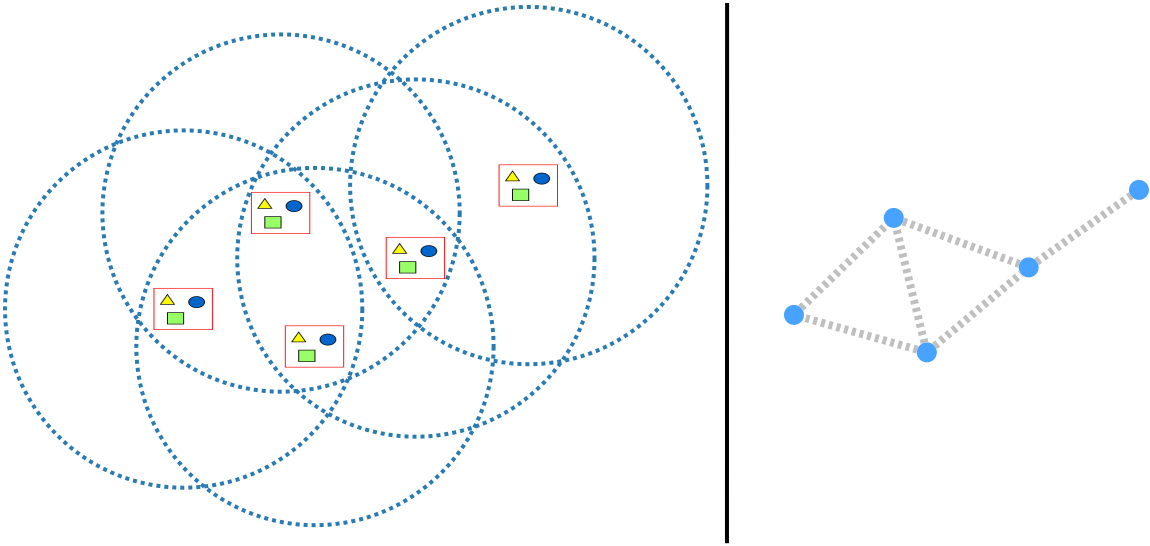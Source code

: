 <?xml version="1.0" encoding="UTF-8"?>
<dia:diagram xmlns:dia="http://www.lysator.liu.se/~alla/dia/">
  <dia:layer name="Hintergrund" visible="true" active="true">
    <dia:group>
      <dia:group>
        <dia:object type="Geometric - Perfect Circle" version="1" id="O0">
          <dia:attribute name="obj_pos">
            <dia:point val="45.044,10.883"/>
          </dia:attribute>
          <dia:attribute name="obj_bb">
            <dia:rectangle val="44.994,10.833;45.994,11.833"/>
          </dia:attribute>
          <dia:attribute name="meta">
            <dia:composite type="dict"/>
          </dia:attribute>
          <dia:attribute name="elem_corner">
            <dia:point val="45.044,10.883"/>
          </dia:attribute>
          <dia:attribute name="elem_width">
            <dia:real val="0.9"/>
          </dia:attribute>
          <dia:attribute name="elem_height">
            <dia:real val="0.9"/>
          </dia:attribute>
          <dia:attribute name="line_width">
            <dia:real val="0.1"/>
          </dia:attribute>
          <dia:attribute name="line_colour">
            <dia:color val="#47a3ff"/>
          </dia:attribute>
          <dia:attribute name="fill_colour">
            <dia:color val="#47a3ff"/>
          </dia:attribute>
          <dia:attribute name="show_background">
            <dia:boolean val="true"/>
          </dia:attribute>
          <dia:attribute name="line_style">
            <dia:enum val="0"/>
            <dia:real val="1"/>
          </dia:attribute>
          <dia:attribute name="flip_horizontal">
            <dia:boolean val="false"/>
          </dia:attribute>
          <dia:attribute name="flip_vertical">
            <dia:boolean val="false"/>
          </dia:attribute>
          <dia:attribute name="subscale">
            <dia:real val="1"/>
          </dia:attribute>
        </dia:object>
        <dia:object type="Geometric - Perfect Circle" version="1" id="O1">
          <dia:attribute name="obj_pos">
            <dia:point val="27.794,17.133"/>
          </dia:attribute>
          <dia:attribute name="obj_bb">
            <dia:rectangle val="27.744,17.083;28.744,18.083"/>
          </dia:attribute>
          <dia:attribute name="meta">
            <dia:composite type="dict"/>
          </dia:attribute>
          <dia:attribute name="elem_corner">
            <dia:point val="27.794,17.133"/>
          </dia:attribute>
          <dia:attribute name="elem_width">
            <dia:real val="0.9"/>
          </dia:attribute>
          <dia:attribute name="elem_height">
            <dia:real val="0.9"/>
          </dia:attribute>
          <dia:attribute name="line_width">
            <dia:real val="0.1"/>
          </dia:attribute>
          <dia:attribute name="line_colour">
            <dia:color val="#47a3ff"/>
          </dia:attribute>
          <dia:attribute name="fill_colour">
            <dia:color val="#47a3ff"/>
          </dia:attribute>
          <dia:attribute name="show_background">
            <dia:boolean val="true"/>
          </dia:attribute>
          <dia:attribute name="line_style">
            <dia:enum val="0"/>
            <dia:real val="1"/>
          </dia:attribute>
          <dia:attribute name="flip_horizontal">
            <dia:boolean val="false"/>
          </dia:attribute>
          <dia:attribute name="flip_vertical">
            <dia:boolean val="false"/>
          </dia:attribute>
          <dia:attribute name="subscale">
            <dia:real val="1"/>
          </dia:attribute>
        </dia:object>
        <dia:object type="Geometric - Perfect Circle" version="1" id="O2">
          <dia:attribute name="obj_pos">
            <dia:point val="34.439,19.008"/>
          </dia:attribute>
          <dia:attribute name="obj_bb">
            <dia:rectangle val="34.389,18.958;35.389,19.958"/>
          </dia:attribute>
          <dia:attribute name="meta">
            <dia:composite type="dict"/>
          </dia:attribute>
          <dia:attribute name="elem_corner">
            <dia:point val="34.439,19.008"/>
          </dia:attribute>
          <dia:attribute name="elem_width">
            <dia:real val="0.9"/>
          </dia:attribute>
          <dia:attribute name="elem_height">
            <dia:real val="0.9"/>
          </dia:attribute>
          <dia:attribute name="line_width">
            <dia:real val="0.1"/>
          </dia:attribute>
          <dia:attribute name="line_colour">
            <dia:color val="#47a3ff"/>
          </dia:attribute>
          <dia:attribute name="fill_colour">
            <dia:color val="#47a3ff"/>
          </dia:attribute>
          <dia:attribute name="show_background">
            <dia:boolean val="true"/>
          </dia:attribute>
          <dia:attribute name="line_style">
            <dia:enum val="0"/>
            <dia:real val="1"/>
          </dia:attribute>
          <dia:attribute name="flip_horizontal">
            <dia:boolean val="false"/>
          </dia:attribute>
          <dia:attribute name="flip_vertical">
            <dia:boolean val="false"/>
          </dia:attribute>
          <dia:attribute name="subscale">
            <dia:real val="1"/>
          </dia:attribute>
        </dia:object>
        <dia:object type="Geometric - Perfect Circle" version="1" id="O3">
          <dia:attribute name="obj_pos">
            <dia:point val="32.784,12.283"/>
          </dia:attribute>
          <dia:attribute name="obj_bb">
            <dia:rectangle val="32.734,12.233;33.734,13.233"/>
          </dia:attribute>
          <dia:attribute name="meta">
            <dia:composite type="dict"/>
          </dia:attribute>
          <dia:attribute name="elem_corner">
            <dia:point val="32.784,12.283"/>
          </dia:attribute>
          <dia:attribute name="elem_width">
            <dia:real val="0.9"/>
          </dia:attribute>
          <dia:attribute name="elem_height">
            <dia:real val="0.9"/>
          </dia:attribute>
          <dia:attribute name="line_width">
            <dia:real val="0.1"/>
          </dia:attribute>
          <dia:attribute name="line_colour">
            <dia:color val="#47a3ff"/>
          </dia:attribute>
          <dia:attribute name="fill_colour">
            <dia:color val="#47a3ff"/>
          </dia:attribute>
          <dia:attribute name="show_background">
            <dia:boolean val="true"/>
          </dia:attribute>
          <dia:attribute name="line_style">
            <dia:enum val="0"/>
            <dia:real val="1"/>
          </dia:attribute>
          <dia:attribute name="flip_horizontal">
            <dia:boolean val="false"/>
          </dia:attribute>
          <dia:attribute name="flip_vertical">
            <dia:boolean val="false"/>
          </dia:attribute>
          <dia:attribute name="subscale">
            <dia:real val="1"/>
          </dia:attribute>
        </dia:object>
        <dia:object type="Geometric - Perfect Circle" version="1" id="O4">
          <dia:attribute name="obj_pos">
            <dia:point val="39.529,14.758"/>
          </dia:attribute>
          <dia:attribute name="obj_bb">
            <dia:rectangle val="39.479,14.708;40.479,15.708"/>
          </dia:attribute>
          <dia:attribute name="meta">
            <dia:composite type="dict"/>
          </dia:attribute>
          <dia:attribute name="elem_corner">
            <dia:point val="39.529,14.758"/>
          </dia:attribute>
          <dia:attribute name="elem_width">
            <dia:real val="0.9"/>
          </dia:attribute>
          <dia:attribute name="elem_height">
            <dia:real val="0.9"/>
          </dia:attribute>
          <dia:attribute name="line_width">
            <dia:real val="0.1"/>
          </dia:attribute>
          <dia:attribute name="line_colour">
            <dia:color val="#47a3ff"/>
          </dia:attribute>
          <dia:attribute name="fill_colour">
            <dia:color val="#47a3ff"/>
          </dia:attribute>
          <dia:attribute name="show_background">
            <dia:boolean val="true"/>
          </dia:attribute>
          <dia:attribute name="line_style">
            <dia:enum val="0"/>
            <dia:real val="1"/>
          </dia:attribute>
          <dia:attribute name="flip_horizontal">
            <dia:boolean val="false"/>
          </dia:attribute>
          <dia:attribute name="flip_vertical">
            <dia:boolean val="false"/>
          </dia:attribute>
          <dia:attribute name="subscale">
            <dia:real val="1"/>
          </dia:attribute>
        </dia:object>
      </dia:group>
      <dia:object type="Standard - Line" version="0" id="O5">
        <dia:attribute name="obj_pos">
          <dia:point val="28.602,17.234"/>
        </dia:attribute>
        <dia:attribute name="obj_bb">
          <dia:rectangle val="28.32,12.798;33.158,17.517"/>
        </dia:attribute>
        <dia:attribute name="conn_endpoints">
          <dia:point val="28.602,17.234"/>
          <dia:point val="32.875,13.081"/>
        </dia:attribute>
        <dia:attribute name="numcp">
          <dia:int val="1"/>
        </dia:attribute>
        <dia:attribute name="line_color">
          <dia:color val="#bfbfbf"/>
        </dia:attribute>
        <dia:attribute name="line_width">
          <dia:real val="0.4"/>
        </dia:attribute>
        <dia:attribute name="line_style">
          <dia:enum val="4"/>
        </dia:attribute>
        <dia:attribute name="dashlength">
          <dia:real val="2"/>
        </dia:attribute>
      </dia:object>
      <dia:object type="Standard - Line" version="0" id="O6">
        <dia:attribute name="obj_pos">
          <dia:point val="34.771,18.978"/>
        </dia:attribute>
        <dia:attribute name="obj_bb">
          <dia:rectangle val="33.11,12.97;35.013,19.22"/>
        </dia:attribute>
        <dia:attribute name="conn_endpoints">
          <dia:point val="34.771,18.978"/>
          <dia:point val="33.352,13.212"/>
        </dia:attribute>
        <dia:attribute name="numcp">
          <dia:int val="1"/>
        </dia:attribute>
        <dia:attribute name="line_color">
          <dia:color val="#bfbfbf"/>
        </dia:attribute>
        <dia:attribute name="line_width">
          <dia:real val="0.4"/>
        </dia:attribute>
        <dia:attribute name="line_style">
          <dia:enum val="4"/>
        </dia:attribute>
        <dia:attribute name="dashlength">
          <dia:real val="2"/>
        </dia:attribute>
      </dia:object>
      <dia:object type="Standard - Line" version="0" id="O7">
        <dia:attribute name="obj_pos">
          <dia:point val="34.408,19.322"/>
        </dia:attribute>
        <dia:attribute name="obj_bb">
          <dia:rectangle val="28.478,17.472;34.654,19.569"/>
        </dia:attribute>
        <dia:attribute name="conn_endpoints">
          <dia:point val="34.408,19.322"/>
          <dia:point val="28.725,17.718"/>
        </dia:attribute>
        <dia:attribute name="numcp">
          <dia:int val="1"/>
        </dia:attribute>
        <dia:attribute name="line_color">
          <dia:color val="#bfbfbf"/>
        </dia:attribute>
        <dia:attribute name="line_width">
          <dia:real val="0.4"/>
        </dia:attribute>
        <dia:attribute name="line_style">
          <dia:enum val="4"/>
        </dia:attribute>
        <dia:attribute name="dashlength">
          <dia:real val="2"/>
        </dia:attribute>
      </dia:object>
      <dia:object type="Standard - Line" version="0" id="O8">
        <dia:attribute name="obj_pos">
          <dia:point val="33.703,12.905"/>
        </dia:attribute>
        <dia:attribute name="obj_bb">
          <dia:rectangle val="33.447,12.649;39.766,15.292"/>
        </dia:attribute>
        <dia:attribute name="conn_endpoints">
          <dia:point val="33.703,12.905"/>
          <dia:point val="39.509,15.035"/>
        </dia:attribute>
        <dia:attribute name="numcp">
          <dia:int val="1"/>
        </dia:attribute>
        <dia:attribute name="line_color">
          <dia:color val="#bfbfbf"/>
        </dia:attribute>
        <dia:attribute name="line_width">
          <dia:real val="0.4"/>
        </dia:attribute>
        <dia:attribute name="line_style">
          <dia:enum val="4"/>
        </dia:attribute>
        <dia:attribute name="dashlength">
          <dia:real val="2"/>
        </dia:attribute>
      </dia:object>
      <dia:object type="Standard - Line" version="0" id="O9">
        <dia:attribute name="obj_pos">
          <dia:point val="35.272,19.138"/>
        </dia:attribute>
        <dia:attribute name="obj_bb">
          <dia:rectangle val="34.99,15.246;39.877,19.419"/>
        </dia:attribute>
        <dia:attribute name="conn_endpoints">
          <dia:point val="35.272,19.138"/>
          <dia:point val="39.595,15.528"/>
        </dia:attribute>
        <dia:attribute name="numcp">
          <dia:int val="1"/>
        </dia:attribute>
        <dia:attribute name="line_color">
          <dia:color val="#bfbfbf"/>
        </dia:attribute>
        <dia:attribute name="line_width">
          <dia:real val="0.4"/>
        </dia:attribute>
        <dia:attribute name="line_style">
          <dia:enum val="4"/>
        </dia:attribute>
        <dia:attribute name="dashlength">
          <dia:real val="2"/>
        </dia:attribute>
      </dia:object>
      <dia:object type="Standard - Line" version="0" id="O10">
        <dia:attribute name="obj_pos">
          <dia:point val="40.377,14.928"/>
        </dia:attribute>
        <dia:attribute name="obj_bb">
          <dia:rectangle val="40.099,11.334;45.374,15.206"/>
        </dia:attribute>
        <dia:attribute name="conn_endpoints">
          <dia:point val="40.377,14.928"/>
          <dia:point val="45.095,11.613"/>
        </dia:attribute>
        <dia:attribute name="numcp">
          <dia:int val="1"/>
        </dia:attribute>
        <dia:attribute name="line_color">
          <dia:color val="#bfbfbf"/>
        </dia:attribute>
        <dia:attribute name="line_width">
          <dia:real val="0.4"/>
        </dia:attribute>
        <dia:attribute name="line_style">
          <dia:enum val="4"/>
        </dia:attribute>
        <dia:attribute name="dashlength">
          <dia:real val="2"/>
        </dia:attribute>
      </dia:object>
    </dia:group>
    <dia:object type="Standard - Line" version="0" id="O11">
      <dia:attribute name="obj_pos">
        <dia:point val="24.901,1.988"/>
      </dia:attribute>
      <dia:attribute name="obj_bb">
        <dia:rectangle val="24.794,1.888;25.001,29.097"/>
      </dia:attribute>
      <dia:attribute name="conn_endpoints">
        <dia:point val="24.901,1.988"/>
        <dia:point val="24.894,28.997"/>
      </dia:attribute>
      <dia:attribute name="numcp">
        <dia:int val="1"/>
      </dia:attribute>
      <dia:attribute name="line_width">
        <dia:real val="0.2"/>
      </dia:attribute>
    </dia:object>
    <dia:group>
      <dia:group>
        <dia:object type="Geometric - Perfect Circle" version="1" id="O12">
          <dia:attribute name="obj_pos">
            <dia:point val="-11.204,8.358"/>
          </dia:attribute>
          <dia:attribute name="obj_bb">
            <dia:rectangle val="-11.304,8.258;6.762,26.323"/>
          </dia:attribute>
          <dia:attribute name="meta">
            <dia:composite type="dict"/>
          </dia:attribute>
          <dia:attribute name="elem_corner">
            <dia:point val="-11.204,8.358"/>
          </dia:attribute>
          <dia:attribute name="elem_width">
            <dia:real val="17.866"/>
          </dia:attribute>
          <dia:attribute name="elem_height">
            <dia:real val="17.866"/>
          </dia:attribute>
          <dia:attribute name="line_width">
            <dia:real val="0.2"/>
          </dia:attribute>
          <dia:attribute name="line_colour">
            <dia:color val="#297bb2"/>
          </dia:attribute>
          <dia:attribute name="fill_colour">
            <dia:color val="#ffffff"/>
          </dia:attribute>
          <dia:attribute name="show_background">
            <dia:boolean val="false"/>
          </dia:attribute>
          <dia:attribute name="line_style">
            <dia:enum val="4"/>
            <dia:real val="2"/>
          </dia:attribute>
          <dia:attribute name="flip_horizontal">
            <dia:boolean val="false"/>
          </dia:attribute>
          <dia:attribute name="flip_vertical">
            <dia:boolean val="false"/>
          </dia:attribute>
          <dia:attribute name="subscale">
            <dia:real val="1"/>
          </dia:attribute>
        </dia:object>
        <dia:object type="Standard - Image" version="0" id="O13">
          <dia:attribute name="obj_pos">
            <dia:point val="-3.778,16.237"/>
          </dia:attribute>
          <dia:attribute name="obj_bb">
            <dia:rectangle val="-3.828,16.187;-0.76,18.387"/>
          </dia:attribute>
          <dia:attribute name="elem_corner">
            <dia:point val="-3.778,16.237"/>
          </dia:attribute>
          <dia:attribute name="elem_width">
            <dia:real val="2.967"/>
          </dia:attribute>
          <dia:attribute name="elem_height">
            <dia:real val="2.1"/>
          </dia:attribute>
          <dia:attribute name="border_width">
            <dia:real val="0.1"/>
          </dia:attribute>
          <dia:attribute name="draw_border">
            <dia:boolean val="false"/>
          </dia:attribute>
          <dia:attribute name="keep_aspect">
            <dia:boolean val="true"/>
          </dia:attribute>
          <dia:attribute name="file">
            <dia:string>#ap.png#</dia:string>
          </dia:attribute>
        </dia:object>
      </dia:group>
      <dia:group>
        <dia:object type="Geometric - Perfect Circle" version="1" id="O14">
          <dia:attribute name="obj_pos">
            <dia:point val="-6.334,3.558"/>
          </dia:attribute>
          <dia:attribute name="obj_bb">
            <dia:rectangle val="-6.434,3.458;11.632,21.523"/>
          </dia:attribute>
          <dia:attribute name="meta">
            <dia:composite type="dict"/>
          </dia:attribute>
          <dia:attribute name="elem_corner">
            <dia:point val="-6.334,3.558"/>
          </dia:attribute>
          <dia:attribute name="elem_width">
            <dia:real val="17.866"/>
          </dia:attribute>
          <dia:attribute name="elem_height">
            <dia:real val="17.866"/>
          </dia:attribute>
          <dia:attribute name="line_width">
            <dia:real val="0.2"/>
          </dia:attribute>
          <dia:attribute name="line_colour">
            <dia:color val="#297bb2"/>
          </dia:attribute>
          <dia:attribute name="fill_colour">
            <dia:color val="#ffffff"/>
          </dia:attribute>
          <dia:attribute name="show_background">
            <dia:boolean val="false"/>
          </dia:attribute>
          <dia:attribute name="line_style">
            <dia:enum val="4"/>
            <dia:real val="2"/>
          </dia:attribute>
          <dia:attribute name="flip_horizontal">
            <dia:boolean val="false"/>
          </dia:attribute>
          <dia:attribute name="flip_vertical">
            <dia:boolean val="false"/>
          </dia:attribute>
          <dia:attribute name="subscale">
            <dia:real val="1"/>
          </dia:attribute>
        </dia:object>
        <dia:object type="Standard - Image" version="0" id="O15">
          <dia:attribute name="obj_pos">
            <dia:point val="1.092,11.437"/>
          </dia:attribute>
          <dia:attribute name="obj_bb">
            <dia:rectangle val="1.042,11.387;4.11,13.587"/>
          </dia:attribute>
          <dia:attribute name="elem_corner">
            <dia:point val="1.092,11.437"/>
          </dia:attribute>
          <dia:attribute name="elem_width">
            <dia:real val="2.967"/>
          </dia:attribute>
          <dia:attribute name="elem_height">
            <dia:real val="2.1"/>
          </dia:attribute>
          <dia:attribute name="border_width">
            <dia:real val="0.1"/>
          </dia:attribute>
          <dia:attribute name="draw_border">
            <dia:boolean val="false"/>
          </dia:attribute>
          <dia:attribute name="keep_aspect">
            <dia:boolean val="true"/>
          </dia:attribute>
          <dia:attribute name="file">
            <dia:string>#ap.png#</dia:string>
          </dia:attribute>
        </dia:object>
      </dia:group>
      <dia:group>
        <dia:object type="Geometric - Perfect Circle" version="1" id="O16">
          <dia:attribute name="obj_pos">
            <dia:point val="-4.639,10.233"/>
          </dia:attribute>
          <dia:attribute name="obj_bb">
            <dia:rectangle val="-4.739,10.133;13.327,28.198"/>
          </dia:attribute>
          <dia:attribute name="meta">
            <dia:composite type="dict"/>
          </dia:attribute>
          <dia:attribute name="elem_corner">
            <dia:point val="-4.639,10.233"/>
          </dia:attribute>
          <dia:attribute name="elem_width">
            <dia:real val="17.866"/>
          </dia:attribute>
          <dia:attribute name="elem_height">
            <dia:real val="17.866"/>
          </dia:attribute>
          <dia:attribute name="line_width">
            <dia:real val="0.2"/>
          </dia:attribute>
          <dia:attribute name="line_colour">
            <dia:color val="#297bb2"/>
          </dia:attribute>
          <dia:attribute name="fill_colour">
            <dia:color val="#ffffff"/>
          </dia:attribute>
          <dia:attribute name="show_background">
            <dia:boolean val="false"/>
          </dia:attribute>
          <dia:attribute name="line_style">
            <dia:enum val="4"/>
            <dia:real val="2"/>
          </dia:attribute>
          <dia:attribute name="flip_horizontal">
            <dia:boolean val="false"/>
          </dia:attribute>
          <dia:attribute name="flip_vertical">
            <dia:boolean val="false"/>
          </dia:attribute>
          <dia:attribute name="subscale">
            <dia:real val="1"/>
          </dia:attribute>
        </dia:object>
        <dia:object type="Standard - Image" version="0" id="O17">
          <dia:attribute name="obj_pos">
            <dia:point val="2.787,18.112"/>
          </dia:attribute>
          <dia:attribute name="obj_bb">
            <dia:rectangle val="2.737,18.062;5.805,20.262"/>
          </dia:attribute>
          <dia:attribute name="elem_corner">
            <dia:point val="2.787,18.112"/>
          </dia:attribute>
          <dia:attribute name="elem_width">
            <dia:real val="2.967"/>
          </dia:attribute>
          <dia:attribute name="elem_height">
            <dia:real val="2.1"/>
          </dia:attribute>
          <dia:attribute name="border_width">
            <dia:real val="0.1"/>
          </dia:attribute>
          <dia:attribute name="draw_border">
            <dia:boolean val="false"/>
          </dia:attribute>
          <dia:attribute name="keep_aspect">
            <dia:boolean val="true"/>
          </dia:attribute>
          <dia:attribute name="file">
            <dia:string>#ap.png#</dia:string>
          </dia:attribute>
        </dia:object>
      </dia:group>
      <dia:group>
        <dia:object type="Geometric - Perfect Circle" version="1" id="O18">
          <dia:attribute name="obj_pos">
            <dia:point val="0.406,5.808"/>
          </dia:attribute>
          <dia:attribute name="obj_bb">
            <dia:rectangle val="0.306,5.708;18.372,23.773"/>
          </dia:attribute>
          <dia:attribute name="meta">
            <dia:composite type="dict"/>
          </dia:attribute>
          <dia:attribute name="elem_corner">
            <dia:point val="0.406,5.808"/>
          </dia:attribute>
          <dia:attribute name="elem_width">
            <dia:real val="17.866"/>
          </dia:attribute>
          <dia:attribute name="elem_height">
            <dia:real val="17.866"/>
          </dia:attribute>
          <dia:attribute name="line_width">
            <dia:real val="0.2"/>
          </dia:attribute>
          <dia:attribute name="line_colour">
            <dia:color val="#297bb2"/>
          </dia:attribute>
          <dia:attribute name="fill_colour">
            <dia:color val="#ffffff"/>
          </dia:attribute>
          <dia:attribute name="show_background">
            <dia:boolean val="false"/>
          </dia:attribute>
          <dia:attribute name="line_style">
            <dia:enum val="4"/>
            <dia:real val="2"/>
          </dia:attribute>
          <dia:attribute name="flip_horizontal">
            <dia:boolean val="false"/>
          </dia:attribute>
          <dia:attribute name="flip_vertical">
            <dia:boolean val="false"/>
          </dia:attribute>
          <dia:attribute name="subscale">
            <dia:real val="1"/>
          </dia:attribute>
        </dia:object>
        <dia:object type="Standard - Image" version="0" id="O19">
          <dia:attribute name="obj_pos">
            <dia:point val="7.832,13.687"/>
          </dia:attribute>
          <dia:attribute name="obj_bb">
            <dia:rectangle val="7.782,13.637;10.85,15.837"/>
          </dia:attribute>
          <dia:attribute name="elem_corner">
            <dia:point val="7.832,13.687"/>
          </dia:attribute>
          <dia:attribute name="elem_width">
            <dia:real val="2.967"/>
          </dia:attribute>
          <dia:attribute name="elem_height">
            <dia:real val="2.1"/>
          </dia:attribute>
          <dia:attribute name="border_width">
            <dia:real val="0.1"/>
          </dia:attribute>
          <dia:attribute name="draw_border">
            <dia:boolean val="false"/>
          </dia:attribute>
          <dia:attribute name="keep_aspect">
            <dia:boolean val="true"/>
          </dia:attribute>
          <dia:attribute name="file">
            <dia:string>#ap.png#</dia:string>
          </dia:attribute>
        </dia:object>
      </dia:group>
      <dia:group>
        <dia:object type="Geometric - Perfect Circle" version="1" id="O20">
          <dia:attribute name="obj_pos">
            <dia:point val="6.051,2.183"/>
          </dia:attribute>
          <dia:attribute name="obj_bb">
            <dia:rectangle val="5.951,2.083;24.017,20.148"/>
          </dia:attribute>
          <dia:attribute name="meta">
            <dia:composite type="dict"/>
          </dia:attribute>
          <dia:attribute name="elem_corner">
            <dia:point val="6.051,2.183"/>
          </dia:attribute>
          <dia:attribute name="elem_width">
            <dia:real val="17.866"/>
          </dia:attribute>
          <dia:attribute name="elem_height">
            <dia:real val="17.866"/>
          </dia:attribute>
          <dia:attribute name="line_width">
            <dia:real val="0.2"/>
          </dia:attribute>
          <dia:attribute name="line_colour">
            <dia:color val="#297bb2"/>
          </dia:attribute>
          <dia:attribute name="fill_colour">
            <dia:color val="#ffffff"/>
          </dia:attribute>
          <dia:attribute name="show_background">
            <dia:boolean val="false"/>
          </dia:attribute>
          <dia:attribute name="line_style">
            <dia:enum val="4"/>
            <dia:real val="2"/>
          </dia:attribute>
          <dia:attribute name="flip_horizontal">
            <dia:boolean val="false"/>
          </dia:attribute>
          <dia:attribute name="flip_vertical">
            <dia:boolean val="false"/>
          </dia:attribute>
          <dia:attribute name="subscale">
            <dia:real val="1"/>
          </dia:attribute>
        </dia:object>
        <dia:object type="Standard - Image" version="0" id="O21">
          <dia:attribute name="obj_pos">
            <dia:point val="13.477,10.062"/>
          </dia:attribute>
          <dia:attribute name="obj_bb">
            <dia:rectangle val="13.427,10.012;16.495,12.212"/>
          </dia:attribute>
          <dia:attribute name="elem_corner">
            <dia:point val="13.477,10.062"/>
          </dia:attribute>
          <dia:attribute name="elem_width">
            <dia:real val="2.967"/>
          </dia:attribute>
          <dia:attribute name="elem_height">
            <dia:real val="2.1"/>
          </dia:attribute>
          <dia:attribute name="border_width">
            <dia:real val="0.1"/>
          </dia:attribute>
          <dia:attribute name="draw_border">
            <dia:boolean val="false"/>
          </dia:attribute>
          <dia:attribute name="keep_aspect">
            <dia:boolean val="true"/>
          </dia:attribute>
          <dia:attribute name="file">
            <dia:string>#ap.png#</dia:string>
          </dia:attribute>
        </dia:object>
      </dia:group>
    </dia:group>
  </dia:layer>
</dia:diagram>
